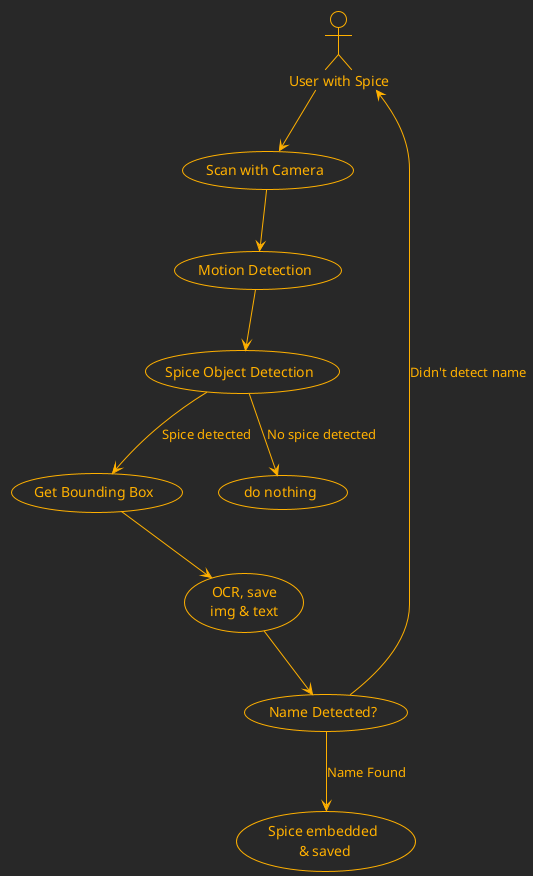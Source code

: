 @startuml
!theme crt-amber

actor "User with Spice" as User

(Scan with Camera) as scan
(Motion Detection) as md
(Spice Object Detection) as spice_detect
(Get Bounding Box) as bbx
(OCR, save\nimg & text) as ocr
(Name Detected?) as name_detect


User --> scan
scan --> md
md --> spice_detect
spice_detect --> (do nothing) : No spice detected
spice_detect --> bbx : Spice detected
bbx --> ocr
ocr --> name_detect
name_detect --> (Spice embedded\n & saved) : Name Found
name_detect --> User : Didn't detect name


@enduml